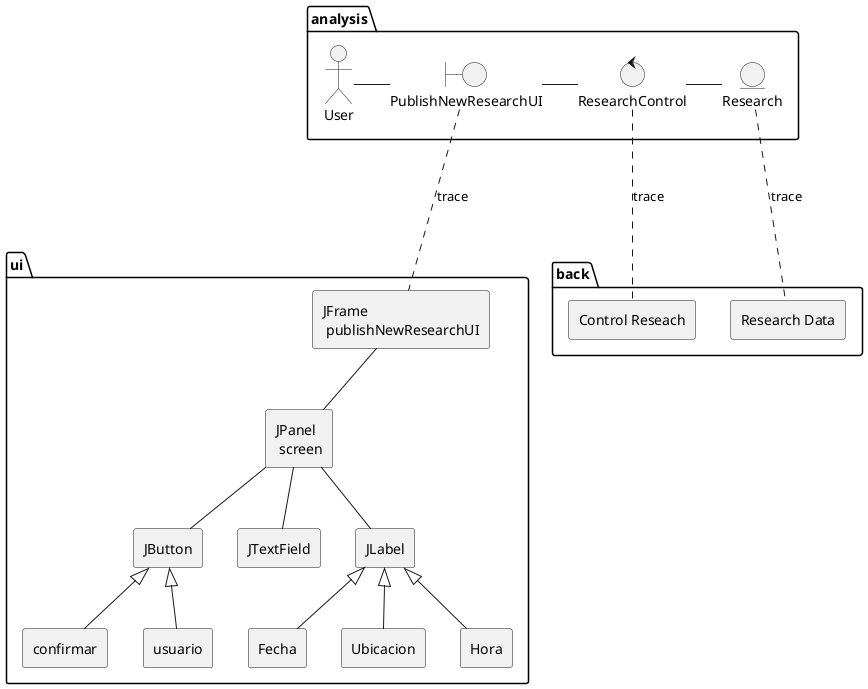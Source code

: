 @startuml traceDiagram

package ui {
    rectangle "JFrame \n publishNewResearchUI" as frame
    rectangle "JPanel \n screen" as JPanel
    rectangle JButton
    rectangle confirmar
    rectangle usuario
    rectangle JTextField
    rectangle JLabel
    rectangle Fecha
    rectangle Ubicacion
    rectangle Hora

    frame -- JPanel
    JPanel -- JButton
    JPanel -- JTextField
    JPanel -- JLabel
    JLabel <|--Fecha
    JLabel <|--Ubicacion
    JLabel <|--Hora
    JButton <|-- confirmar
    JButton <|-- usuario
}

package back {
    rectangle "Control Reseach" as controlback
    rectangle "Research Data" as data
}

folder analysis {
    :User: as actor
    boundary "PublishNewResearchUI" as interface
    control "ResearchControl" as controller
    entity "Research" as database

    'connections
    actor -r-- interface
    interface -r-- controller
    controller -r-- database
}
interface ... frame : "trace"
controller ... controlback : "trace"
database ... data : "trace"

@enduml